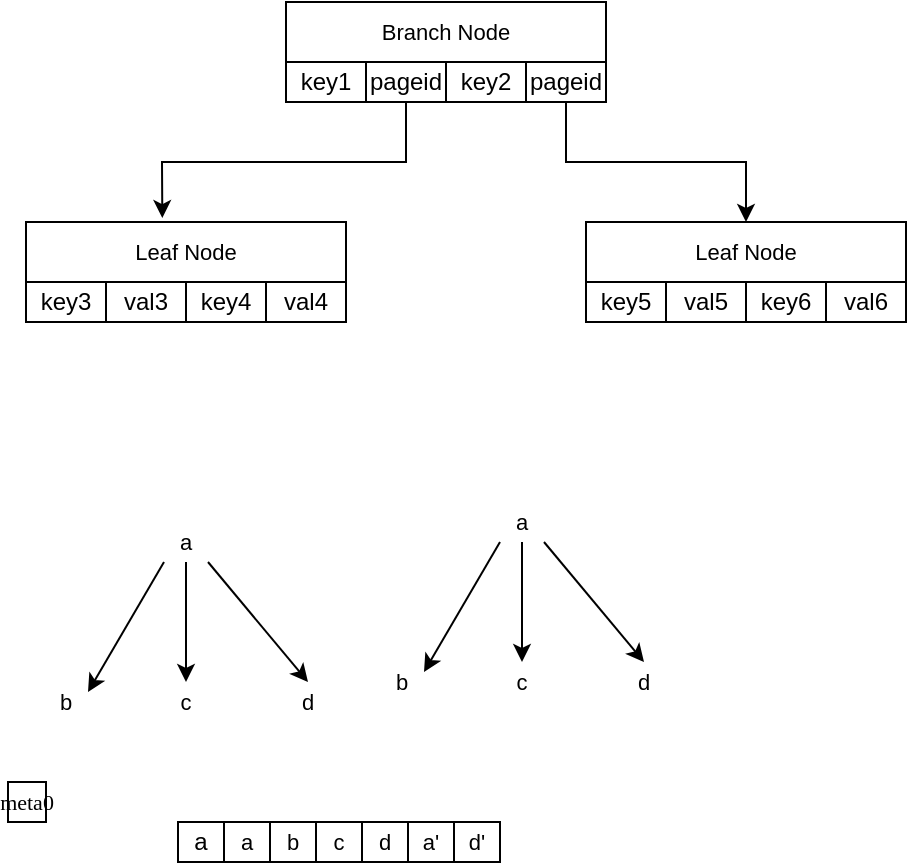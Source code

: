 <mxfile version="20.8.13" type="github">
  <diagram name="第 1 页" id="JOrlyePDWZIbf2m1sVJF">
    <mxGraphModel dx="179" dy="141" grid="1" gridSize="10" guides="1" tooltips="1" connect="1" arrows="1" fold="1" page="1" pageScale="1" pageWidth="827" pageHeight="1169" math="0" shadow="0">
      <root>
        <mxCell id="0" />
        <mxCell id="1" parent="0" />
        <mxCell id="vhXfBigJzkR24srd2eFZ-1" value="&lt;font style=&quot;font-size: 11px;&quot;&gt;Branch Node&lt;/font&gt;" style="rounded=0;whiteSpace=wrap;html=1;movable=1;resizable=1;rotatable=1;deletable=1;editable=1;connectable=1;" vertex="1" parent="1">
          <mxGeometry x="150" y="50" width="160" height="30" as="geometry" />
        </mxCell>
        <mxCell id="vhXfBigJzkR24srd2eFZ-4" value="key1" style="rounded=0;whiteSpace=wrap;html=1;movable=1;resizable=1;rotatable=1;deletable=1;editable=1;connectable=1;" vertex="1" parent="1">
          <mxGeometry x="150" y="80" width="40" height="20" as="geometry" />
        </mxCell>
        <mxCell id="vhXfBigJzkR24srd2eFZ-22" style="edgeStyle=none;rounded=0;orthogonalLoop=1;jettySize=auto;html=1;entryX=0.426;entryY=-0.066;entryDx=0;entryDy=0;entryPerimeter=0;fontSize=11;exitX=0.5;exitY=1;exitDx=0;exitDy=0;" edge="1" parent="1" source="vhXfBigJzkR24srd2eFZ-7" target="vhXfBigJzkR24srd2eFZ-12">
          <mxGeometry relative="1" as="geometry">
            <Array as="points">
              <mxPoint x="210" y="130" />
              <mxPoint x="88" y="130" />
            </Array>
          </mxGeometry>
        </mxCell>
        <mxCell id="vhXfBigJzkR24srd2eFZ-7" value="pageid" style="rounded=0;whiteSpace=wrap;html=1;movable=1;resizable=1;rotatable=1;deletable=1;editable=1;connectable=1;" vertex="1" parent="1">
          <mxGeometry x="190" y="80" width="40" height="20" as="geometry" />
        </mxCell>
        <mxCell id="vhXfBigJzkR24srd2eFZ-9" value="pageid" style="rounded=0;whiteSpace=wrap;html=1;movable=1;resizable=1;rotatable=1;deletable=1;editable=1;connectable=1;" vertex="1" parent="1">
          <mxGeometry x="270" y="80" width="40" height="20" as="geometry" />
        </mxCell>
        <mxCell id="vhXfBigJzkR24srd2eFZ-23" style="edgeStyle=none;rounded=0;orthogonalLoop=1;jettySize=auto;html=1;entryX=0.5;entryY=0;entryDx=0;entryDy=0;fontSize=11;exitX=0.5;exitY=1;exitDx=0;exitDy=0;" edge="1" parent="1" source="vhXfBigJzkR24srd2eFZ-9" target="vhXfBigJzkR24srd2eFZ-17">
          <mxGeometry relative="1" as="geometry">
            <Array as="points">
              <mxPoint x="290" y="130" />
              <mxPoint x="380" y="130" />
            </Array>
          </mxGeometry>
        </mxCell>
        <mxCell id="vhXfBigJzkR24srd2eFZ-11" value="key2" style="rounded=0;whiteSpace=wrap;html=1;movable=1;resizable=1;rotatable=1;deletable=1;editable=1;connectable=1;" vertex="1" parent="1">
          <mxGeometry x="230" y="80" width="40" height="20" as="geometry" />
        </mxCell>
        <mxCell id="vhXfBigJzkR24srd2eFZ-12" value="&lt;font style=&quot;font-size: 11px;&quot;&gt;Leaf Node&lt;/font&gt;" style="rounded=0;whiteSpace=wrap;html=1;movable=1;resizable=1;rotatable=1;deletable=1;editable=1;connectable=1;" vertex="1" parent="1">
          <mxGeometry x="20" y="160" width="160" height="30" as="geometry" />
        </mxCell>
        <mxCell id="vhXfBigJzkR24srd2eFZ-13" value="key3" style="rounded=0;whiteSpace=wrap;html=1;movable=1;resizable=1;rotatable=1;deletable=1;editable=1;connectable=1;" vertex="1" parent="1">
          <mxGeometry x="20" y="190" width="40" height="20" as="geometry" />
        </mxCell>
        <mxCell id="vhXfBigJzkR24srd2eFZ-14" value="val3" style="rounded=0;whiteSpace=wrap;html=1;movable=1;resizable=1;rotatable=1;deletable=1;editable=1;connectable=1;" vertex="1" parent="1">
          <mxGeometry x="60" y="190" width="40" height="20" as="geometry" />
        </mxCell>
        <mxCell id="vhXfBigJzkR24srd2eFZ-15" value="val4" style="rounded=0;whiteSpace=wrap;html=1;movable=1;resizable=1;rotatable=1;deletable=1;editable=1;connectable=1;" vertex="1" parent="1">
          <mxGeometry x="140" y="190" width="40" height="20" as="geometry" />
        </mxCell>
        <mxCell id="vhXfBigJzkR24srd2eFZ-16" value="key4" style="rounded=0;whiteSpace=wrap;html=1;movable=1;resizable=1;rotatable=1;deletable=1;editable=1;connectable=1;" vertex="1" parent="1">
          <mxGeometry x="100" y="190" width="40" height="20" as="geometry" />
        </mxCell>
        <mxCell id="vhXfBigJzkR24srd2eFZ-17" value="&lt;font style=&quot;font-size: 11px;&quot;&gt;Leaf Node&lt;/font&gt;" style="rounded=0;whiteSpace=wrap;html=1;movable=1;resizable=1;rotatable=1;deletable=1;editable=1;connectable=1;" vertex="1" parent="1">
          <mxGeometry x="300" y="160" width="160" height="30" as="geometry" />
        </mxCell>
        <mxCell id="vhXfBigJzkR24srd2eFZ-18" value="key5" style="rounded=0;whiteSpace=wrap;html=1;movable=1;resizable=1;rotatable=1;deletable=1;editable=1;connectable=1;" vertex="1" parent="1">
          <mxGeometry x="300" y="190" width="40" height="20" as="geometry" />
        </mxCell>
        <mxCell id="vhXfBigJzkR24srd2eFZ-19" value="val5" style="rounded=0;whiteSpace=wrap;html=1;movable=1;resizable=1;rotatable=1;deletable=1;editable=1;connectable=1;" vertex="1" parent="1">
          <mxGeometry x="340" y="190" width="40" height="20" as="geometry" />
        </mxCell>
        <mxCell id="vhXfBigJzkR24srd2eFZ-20" value="val6" style="rounded=0;whiteSpace=wrap;html=1;movable=1;resizable=1;rotatable=1;deletable=1;editable=1;connectable=1;" vertex="1" parent="1">
          <mxGeometry x="420" y="190" width="40" height="20" as="geometry" />
        </mxCell>
        <mxCell id="vhXfBigJzkR24srd2eFZ-21" value="key6" style="rounded=0;whiteSpace=wrap;html=1;movable=1;resizable=1;rotatable=1;deletable=1;editable=1;connectable=1;" vertex="1" parent="1">
          <mxGeometry x="380" y="190" width="40" height="20" as="geometry" />
        </mxCell>
        <mxCell id="vhXfBigJzkR24srd2eFZ-41" style="edgeStyle=none;rounded=0;orthogonalLoop=1;jettySize=auto;html=1;entryX=0.5;entryY=0;entryDx=0;entryDy=0;fontSize=11;" edge="1" parent="1" source="vhXfBigJzkR24srd2eFZ-24" target="vhXfBigJzkR24srd2eFZ-38">
          <mxGeometry relative="1" as="geometry" />
        </mxCell>
        <mxCell id="vhXfBigJzkR24srd2eFZ-42" style="edgeStyle=none;rounded=0;orthogonalLoop=1;jettySize=auto;html=1;exitX=0;exitY=1;exitDx=0;exitDy=0;entryX=1;entryY=0.25;entryDx=0;entryDy=0;fontSize=11;" edge="1" parent="1" source="vhXfBigJzkR24srd2eFZ-24" target="vhXfBigJzkR24srd2eFZ-35">
          <mxGeometry relative="1" as="geometry" />
        </mxCell>
        <mxCell id="vhXfBigJzkR24srd2eFZ-43" style="edgeStyle=none;rounded=0;orthogonalLoop=1;jettySize=auto;html=1;exitX=1;exitY=1;exitDx=0;exitDy=0;entryX=0.5;entryY=0;entryDx=0;entryDy=0;fontSize=11;" edge="1" parent="1" source="vhXfBigJzkR24srd2eFZ-24" target="vhXfBigJzkR24srd2eFZ-39">
          <mxGeometry relative="1" as="geometry" />
        </mxCell>
        <mxCell id="vhXfBigJzkR24srd2eFZ-24" value="a" style="text;strokeColor=none;align=center;fillColor=none;html=1;verticalAlign=middle;whiteSpace=wrap;rounded=0;fontSize=11;" vertex="1" parent="1">
          <mxGeometry x="89" y="310" width="22" height="20" as="geometry" />
        </mxCell>
        <mxCell id="vhXfBigJzkR24srd2eFZ-32" value="c" style="rounded=0;whiteSpace=wrap;html=1;fontSize=11;" vertex="1" parent="1">
          <mxGeometry x="165" y="460" width="23" height="20" as="geometry" />
        </mxCell>
        <mxCell id="vhXfBigJzkR24srd2eFZ-35" value="b" style="text;strokeColor=none;align=center;fillColor=none;html=1;verticalAlign=middle;whiteSpace=wrap;rounded=0;fontSize=11;" vertex="1" parent="1">
          <mxGeometry x="29" y="390" width="22" height="20" as="geometry" />
        </mxCell>
        <mxCell id="vhXfBigJzkR24srd2eFZ-38" value="c" style="text;strokeColor=none;align=center;fillColor=none;html=1;verticalAlign=middle;whiteSpace=wrap;rounded=0;fontSize=11;" vertex="1" parent="1">
          <mxGeometry x="89" y="390" width="22" height="20" as="geometry" />
        </mxCell>
        <mxCell id="vhXfBigJzkR24srd2eFZ-39" value="d" style="text;strokeColor=none;align=center;fillColor=none;html=1;verticalAlign=middle;whiteSpace=wrap;rounded=0;fontSize=11;" vertex="1" parent="1">
          <mxGeometry x="150" y="390" width="22" height="20" as="geometry" />
        </mxCell>
        <mxCell id="vhXfBigJzkR24srd2eFZ-72" style="edgeStyle=none;rounded=0;orthogonalLoop=1;jettySize=auto;html=1;entryX=0.5;entryY=0;entryDx=0;entryDy=0;fontSize=11;" edge="1" parent="1" source="vhXfBigJzkR24srd2eFZ-75" target="vhXfBigJzkR24srd2eFZ-77">
          <mxGeometry relative="1" as="geometry" />
        </mxCell>
        <mxCell id="vhXfBigJzkR24srd2eFZ-73" style="edgeStyle=none;rounded=0;orthogonalLoop=1;jettySize=auto;html=1;exitX=0;exitY=1;exitDx=0;exitDy=0;entryX=1;entryY=0.25;entryDx=0;entryDy=0;fontSize=11;" edge="1" parent="1" source="vhXfBigJzkR24srd2eFZ-75" target="vhXfBigJzkR24srd2eFZ-76">
          <mxGeometry relative="1" as="geometry" />
        </mxCell>
        <mxCell id="vhXfBigJzkR24srd2eFZ-74" style="edgeStyle=none;rounded=0;orthogonalLoop=1;jettySize=auto;html=1;exitX=1;exitY=1;exitDx=0;exitDy=0;entryX=0.5;entryY=0;entryDx=0;entryDy=0;fontSize=11;" edge="1" parent="1" source="vhXfBigJzkR24srd2eFZ-75" target="vhXfBigJzkR24srd2eFZ-78">
          <mxGeometry relative="1" as="geometry" />
        </mxCell>
        <mxCell id="vhXfBigJzkR24srd2eFZ-75" value="a" style="text;strokeColor=none;align=center;fillColor=none;html=1;verticalAlign=middle;whiteSpace=wrap;rounded=0;fontSize=11;" vertex="1" parent="1">
          <mxGeometry x="257" y="300" width="22" height="20" as="geometry" />
        </mxCell>
        <mxCell id="vhXfBigJzkR24srd2eFZ-76" value="b" style="text;strokeColor=none;align=center;fillColor=none;html=1;verticalAlign=middle;whiteSpace=wrap;rounded=0;fontSize=11;" vertex="1" parent="1">
          <mxGeometry x="197" y="380" width="22" height="20" as="geometry" />
        </mxCell>
        <mxCell id="vhXfBigJzkR24srd2eFZ-77" value="c" style="text;strokeColor=none;align=center;fillColor=none;html=1;verticalAlign=middle;whiteSpace=wrap;rounded=0;fontSize=11;" vertex="1" parent="1">
          <mxGeometry x="257" y="380" width="22" height="20" as="geometry" />
        </mxCell>
        <mxCell id="vhXfBigJzkR24srd2eFZ-78" value="d" style="text;strokeColor=none;align=center;fillColor=none;html=1;verticalAlign=middle;whiteSpace=wrap;rounded=0;fontSize=11;" vertex="1" parent="1">
          <mxGeometry x="318" y="380" width="22" height="20" as="geometry" />
        </mxCell>
        <mxCell id="vhXfBigJzkR24srd2eFZ-79" value="a" style="rounded=0;whiteSpace=wrap;html=1;fontSize=11;" vertex="1" parent="1">
          <mxGeometry x="119" y="460" width="23" height="20" as="geometry" />
        </mxCell>
        <mxCell id="vhXfBigJzkR24srd2eFZ-80" value="b" style="rounded=0;whiteSpace=wrap;html=1;fontSize=11;" vertex="1" parent="1">
          <mxGeometry x="142" y="460" width="23" height="20" as="geometry" />
        </mxCell>
        <mxCell id="vhXfBigJzkR24srd2eFZ-81" value="d" style="rounded=0;whiteSpace=wrap;html=1;fontSize=11;" vertex="1" parent="1">
          <mxGeometry x="188" y="460" width="23" height="20" as="geometry" />
        </mxCell>
        <mxCell id="vhXfBigJzkR24srd2eFZ-83" value="a&#39;" style="rounded=0;whiteSpace=wrap;html=1;fontSize=11;" vertex="1" parent="1">
          <mxGeometry x="211" y="460" width="23" height="20" as="geometry" />
        </mxCell>
        <mxCell id="vhXfBigJzkR24srd2eFZ-85" value="d&#39;" style="rounded=0;whiteSpace=wrap;html=1;fontSize=11;" vertex="1" parent="1">
          <mxGeometry x="234" y="460" width="23" height="20" as="geometry" />
        </mxCell>
        <mxCell id="vhXfBigJzkR24srd2eFZ-86" value="&lt;font style=&quot;font-size: 12px;&quot;&gt;a&lt;/font&gt;" style="rounded=0;whiteSpace=wrap;html=1;fontSize=11;" vertex="1" parent="1">
          <mxGeometry x="96" y="460" width="23" height="20" as="geometry" />
        </mxCell>
        <mxCell id="vhXfBigJzkR24srd2eFZ-89" value="&lt;p&gt;&lt;font style=&quot;&quot;&gt;&lt;font face=&quot;Georgia&quot; style=&quot;font-size: 11px;&quot;&gt;meta0&lt;/font&gt;&lt;/font&gt;&lt;/p&gt;" style="rounded=0;whiteSpace=wrap;html=1;fontSize=11;align=center;" vertex="1" parent="1">
          <mxGeometry x="11" y="440" width="19" height="20" as="geometry" />
        </mxCell>
      </root>
    </mxGraphModel>
  </diagram>
</mxfile>
